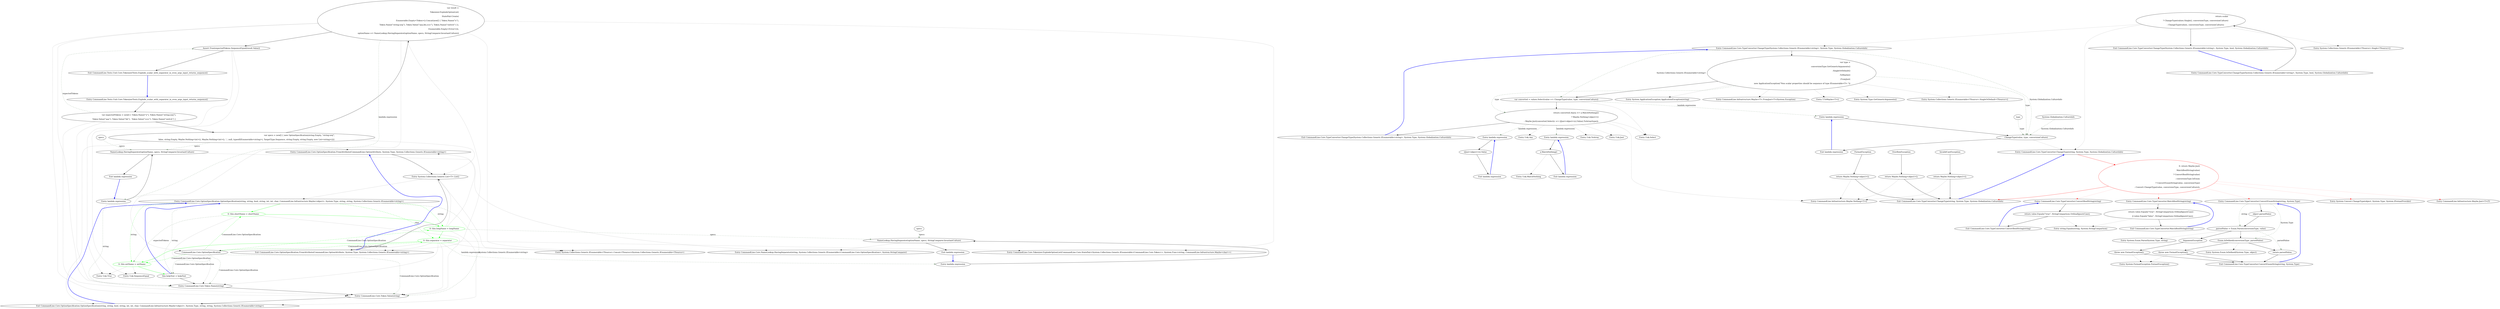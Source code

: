 digraph  {
m0_9 [cluster="CommandLine.Core.OptionSpecification.FromAttribute(CommandLine.OptionAttribute, System.Type, System.Collections.Generic.IEnumerable<string>)", file="UnParserExtensions.cs", label="Entry CommandLine.Core.OptionSpecification.FromAttribute(CommandLine.OptionAttribute, System.Type, System.Collections.Generic.IEnumerable<string>)", span="29-29"];
m0_11 [cluster="CommandLine.Core.OptionSpecification.FromAttribute(CommandLine.OptionAttribute, System.Type, System.Collections.Generic.IEnumerable<string>)", file="UnParserExtensions.cs", label="Exit CommandLine.Core.OptionSpecification.FromAttribute(CommandLine.OptionAttribute, System.Type, System.Collections.Generic.IEnumerable<string>)", span="29-29"];
m0_10 [cluster="System.Collections.Generic.List<T>.List()", file="UnParserExtensions.cs", label="Entry System.Collections.Generic.List<T>.List()", span="0-0"];
m0_13 [cluster="CommandLine.Core.StatePair.Create<T>(T, System.Collections.Generic.IEnumerable<CommandLine.Error>)", file="UnParserExtensions.cs", label="CommandLine.Core.OptionSpecification", span=""];
m0_21 [cluster="CommandLine.Tests.Unit.Core.TokenizerTests.Explode_scalar_with_separator_in_even_args_input_returns_sequence()", file="UnParserExtensions.cs", label="Entry CommandLine.Tests.Unit.Core.TokenizerTests.Explode_scalar_with_separator_in_even_args_input_returns_sequence()", span="38-38"];
m0_22 [cluster="CommandLine.Tests.Unit.Core.TokenizerTests.Explode_scalar_with_separator_in_even_args_input_returns_sequence()", file="UnParserExtensions.cs", label="var expectedTokens = new[] { Token.Name(''x''), Token.Name(''string-seq''),\r\n                Token.Value(''aaa''), Token.Value(''bb''),  Token.Value(''cccc''), Token.Name(''switch'') }", span="41-42"];
m0_23 [cluster="CommandLine.Tests.Unit.Core.TokenizerTests.Explode_scalar_with_separator_in_even_args_input_returns_sequence()", file="UnParserExtensions.cs", label="var specs = new[] { new OptionSpecification(string.Empty, ''string-seq'',\r\n                false, string.Empty, Maybe.Nothing<int>(), Maybe.Nothing<int>(), ',', null, typeof(IEnumerable<string>), TargetType.Sequence, string.Empty, string.Empty, new List<string>())}", span="43-44"];
m0_25 [cluster="CommandLine.Tests.Unit.Core.TokenizerTests.Explode_scalar_with_separator_in_even_args_input_returns_sequence()", file="UnParserExtensions.cs", label="Assert.True(expectedTokens.SequenceEqual(result.Value))", span="56-56"];
m0_24 [cluster="CommandLine.Tests.Unit.Core.TokenizerTests.Explode_scalar_with_separator_in_even_args_input_returns_sequence()", file="UnParserExtensions.cs", label="var result =\r\n                Tokenizer.ExplodeOptionList(\r\n                    StatePair.Create(\r\n                        Enumerable.Empty<Token>().Concat(new[] { Token.Name(''x''),\r\n                            Token.Name(''string-seq''), Token.Value(''aaa,bb,cccc''), Token.Name(''switch'') }),\r\n                        Enumerable.Empty<Error>()),\r\n                        optionName => NameLookup.HavingSeparator(optionName, specs, StringComparer.InvariantCulture))", span="47-53"];
m0_26 [cluster="CommandLine.Tests.Unit.Core.TokenizerTests.Explode_scalar_with_separator_in_even_args_input_returns_sequence()", file="UnParserExtensions.cs", label="Exit CommandLine.Tests.Unit.Core.TokenizerTests.Explode_scalar_with_separator_in_even_args_input_returns_sequence()", span="38-38"];
m0_8 [cluster="CommandLine.Core.OptionSpecification.OptionSpecification(string, string, bool, string, int, int, char, CommandLine.Infrastructure.Maybe<object>, System.Type, string, string, System.Collections.Generic.IEnumerable<string>)", file="UnParserExtensions.cs", label="Exit CommandLine.Core.OptionSpecification.OptionSpecification(string, string, bool, string, int, int, char, CommandLine.Infrastructure.Maybe<object>, System.Type, string, string, System.Collections.Generic.IEnumerable<string>)", span="17-17"];
m0_20 [cluster="CommandLine.Core.NameLookup.HavingSeparator(string, System.Collections.Generic.IEnumerable<CommandLine.Core.OptionSpecification>, System.StringComparer)", file="UnParserExtensions.cs", label="Entry CommandLine.Core.NameLookup.HavingSeparator(string, System.Collections.Generic.IEnumerable<CommandLine.Core.OptionSpecification>, System.StringComparer)", span="16-16"];
m0_16 [cluster="Unk.True", file="UnParserExtensions.cs", label="Entry Unk.True", span=""];
m0_0 [cluster="CommandLine.Core.OptionSpecification.OptionSpecification(string, string, bool, string, int, int, char, CommandLine.Infrastructure.Maybe<object>, System.Type, string, string, System.Collections.Generic.IEnumerable<string>)", file="UnParserExtensions.cs", label="Entry CommandLine.Core.OptionSpecification.OptionSpecification(string, string, bool, string, int, int, char, CommandLine.Infrastructure.Maybe<object>, System.Type, string, string, System.Collections.Generic.IEnumerable<string>)", span="17-17"];
m0_1 [cluster="CommandLine.Core.OptionSpecification.OptionSpecification(string, string, bool, string, int, int, char, CommandLine.Infrastructure.Maybe<object>, System.Type, string, string, System.Collections.Generic.IEnumerable<string>)", color=green, community=0, file="UnParserExtensions.cs", label="0: this.shortName = shortName", span="20-20"];
m0_2 [cluster="CommandLine.Core.OptionSpecification.OptionSpecification(string, string, bool, string, int, int, char, CommandLine.Infrastructure.Maybe<object>, System.Type, string, string, System.Collections.Generic.IEnumerable<string>)", color=green, community=0, file="UnParserExtensions.cs", label="0: this.longName = longName", span="21-21"];
m0_4 [cluster="CommandLine.Core.OptionSpecification.OptionSpecification(string, string, bool, string, int, int, char, CommandLine.Infrastructure.Maybe<object>, System.Type, string, string, System.Collections.Generic.IEnumerable<string>)", color=green, community=0, file="UnParserExtensions.cs", label="0: this.setName = setName", span="23-23"];
m0_3 [cluster="CommandLine.Core.OptionSpecification.OptionSpecification(string, string, bool, string, int, int, char, CommandLine.Infrastructure.Maybe<object>, System.Type, string, string, System.Collections.Generic.IEnumerable<string>)", color=green, community=0, file="UnParserExtensions.cs", label="0: this.separator = separator", span="22-22"];
m0_5 [cluster="CommandLine.Core.OptionSpecification.OptionSpecification(string, string, bool, string, int, int, char, CommandLine.Infrastructure.Maybe<object>, System.Type, string, string, System.Collections.Generic.IEnumerable<string>)", file="UnParserExtensions.cs", label="this.helpText = helpText", span="24-24"];
m0_12 [cluster="System.Collections.Generic.IEnumerable<TSource>.Concat<TSource>(System.Collections.Generic.IEnumerable<TSource>)", file="UnParserExtensions.cs", label="Entry System.Collections.Generic.IEnumerable<TSource>.Concat<TSource>(System.Collections.Generic.IEnumerable<TSource>)", span="0-0"];
m0_27 [cluster="lambda expression", file="UnParserExtensions.cs", label="Entry lambda expression", span="53-53"];
m0_18 [cluster="lambda expression", file="UnParserExtensions.cs", label="NameLookup.HavingSeparator(optionName, specs, StringComparer.InvariantCulture)", span="29-29"];
m0_17 [cluster="lambda expression", file="UnParserExtensions.cs", label="Entry lambda expression", span="29-29"];
m0_19 [cluster="lambda expression", file="UnParserExtensions.cs", label="Exit lambda expression", span="29-29"];
m0_28 [cluster="lambda expression", file="UnParserExtensions.cs", label="NameLookup.HavingSeparator(optionName, specs, StringComparer.InvariantCulture)", span="53-53"];
m0_29 [cluster="lambda expression", file="UnParserExtensions.cs", label="Exit lambda expression", span="53-53"];
m0_6 [cluster="CommandLine.Core.Token.Name(string)", file="UnParserExtensions.cs", label="Entry CommandLine.Core.Token.Name(string)", span="19-19"];
m0_7 [cluster="CommandLine.Core.Token.Value(string)", file="UnParserExtensions.cs", label="Entry CommandLine.Core.Token.Value(string)", span="24-24"];
m0_15 [cluster="Unk.SequenceEqual", file="UnParserExtensions.cs", label="Entry Unk.SequenceEqual", span=""];
m0_14 [cluster="CommandLine.Core.Tokenizer.ExplodeOptionList(CommandLine.Core.StatePair<System.Collections.Generic.IEnumerable<CommandLine.Core.Token>>, System.Func<string, CommandLine.Infrastructure.Maybe<char>>)", file="UnParserExtensions.cs", label="Entry CommandLine.Core.Tokenizer.ExplodeOptionList(CommandLine.Core.StatePair<System.Collections.Generic.IEnumerable<CommandLine.Core.Token>>, System.Func<string, CommandLine.Infrastructure.Maybe<char>>)", span="44-44"];
m0_30 [file="UnParserExtensions.cs", label=specs, span=""];
m0_31 [file="UnParserExtensions.cs", label=specs, span=""];
m1_5 [cluster="CommandLine.Core.TypeConverter.ChangeType(System.Collections.Generic.IEnumerable<string>, System.Type, System.Globalization.CultureInfo)", file="UnParserExtensionsTests.cs", label="Entry CommandLine.Core.TypeConverter.ChangeType(System.Collections.Generic.IEnumerable<string>, System.Type, System.Globalization.CultureInfo)", span="19-19"];
m1_6 [cluster="CommandLine.Core.TypeConverter.ChangeType(System.Collections.Generic.IEnumerable<string>, System.Type, System.Globalization.CultureInfo)", file="UnParserExtensionsTests.cs", label="var type =\r\n                conversionType.GetGenericArguments()\r\n                              .SingleOrDefault()\r\n                              .ToMaybe()\r\n                              .FromJust(\r\n                                  new ApplicationException(''Non scalar properties should be sequence of type IEnumerable<T>.''))", span="21-26"];
m1_7 [cluster="CommandLine.Core.TypeConverter.ChangeType(System.Collections.Generic.IEnumerable<string>, System.Type, System.Globalization.CultureInfo)", file="UnParserExtensionsTests.cs", label="var converted = values.Select(value => ChangeType(value, type, conversionCulture))", span="28-28"];
m1_8 [cluster="CommandLine.Core.TypeConverter.ChangeType(System.Collections.Generic.IEnumerable<string>, System.Type, System.Globalization.CultureInfo)", file="UnParserExtensionsTests.cs", label="return converted.Any(a => a.MatchNothing())\r\n                ? Maybe.Nothing<object>()\r\n                : Maybe.Just(converted.Select(c => ((Just<object>)c).Value).ToArray(type));", span="30-32"];
m1_9 [cluster="CommandLine.Core.TypeConverter.ChangeType(System.Collections.Generic.IEnumerable<string>, System.Type, System.Globalization.CultureInfo)", file="UnParserExtensionsTests.cs", label="Exit CommandLine.Core.TypeConverter.ChangeType(System.Collections.Generic.IEnumerable<string>, System.Type, System.Globalization.CultureInfo)", span="19-19"];
m1_19 [cluster="Unk.Just", file="UnParserExtensionsTests.cs", label="Entry Unk.Just", span=""];
m1_0 [cluster="CommandLine.Core.TypeConverter.ChangeType(System.Collections.Generic.IEnumerable<string>, System.Type, bool, System.Globalization.CultureInfo)", file="UnParserExtensionsTests.cs", label="Entry CommandLine.Core.TypeConverter.ChangeType(System.Collections.Generic.IEnumerable<string>, System.Type, bool, System.Globalization.CultureInfo)", span="12-12"];
m1_1 [cluster="CommandLine.Core.TypeConverter.ChangeType(System.Collections.Generic.IEnumerable<string>, System.Type, bool, System.Globalization.CultureInfo)", file="UnParserExtensionsTests.cs", label="return scalar\r\n                ? ChangeType(values.Single(), conversionType, conversionCulture)\r\n                : ChangeType(values, conversionType, conversionCulture);", span="14-16"];
m1_2 [cluster="CommandLine.Core.TypeConverter.ChangeType(System.Collections.Generic.IEnumerable<string>, System.Type, bool, System.Globalization.CultureInfo)", file="UnParserExtensionsTests.cs", label="Exit CommandLine.Core.TypeConverter.ChangeType(System.Collections.Generic.IEnumerable<string>, System.Type, bool, System.Globalization.CultureInfo)", span="12-12"];
m1_58 [cluster="System.Enum.IsDefined(System.Type, object)", file="UnParserExtensionsTests.cs", label="Entry System.Enum.IsDefined(System.Type, object)", span="0-0"];
m1_13 [cluster="System.ApplicationException.ApplicationException(string)", file="UnParserExtensionsTests.cs", label="Entry System.ApplicationException.ApplicationException(string)", span="0-0"];
m1_16 [cluster="Unk.Any", file="UnParserExtensionsTests.cs", label="Entry Unk.Any", span=""];
m1_14 [cluster="CommandLine.Infrastructure.Maybe<T>.FromJust<T>(System.Exception)", file="UnParserExtensionsTests.cs", label="Entry CommandLine.Infrastructure.Maybe<T>.FromJust<T>(System.Exception)", span="134-134"];
m1_56 [cluster="System.Enum.Parse(System.Type, string)", file="UnParserExtensionsTests.cs", label="Entry System.Enum.Parse(System.Type, string)", span="0-0"];
m1_39 [cluster="CommandLine.Core.TypeConverter.ConvertBoolString(string)", file="UnParserExtensionsTests.cs", label="Entry CommandLine.Core.TypeConverter.ConvertBoolString(string)", span="66-66"];
m1_46 [cluster="CommandLine.Core.TypeConverter.ConvertBoolString(string)", file="UnParserExtensionsTests.cs", label="return value.Equals(''true'', StringComparison.OrdinalIgnoreCase);", span="68-68"];
m1_47 [cluster="CommandLine.Core.TypeConverter.ConvertBoolString(string)", file="UnParserExtensionsTests.cs", label="Exit CommandLine.Core.TypeConverter.ConvertBoolString(string)", span="66-66"];
m1_40 [cluster="CommandLine.Core.TypeConverter.ConvertEnumString(string, System.Type)", file="UnParserExtensionsTests.cs", label="Entry CommandLine.Core.TypeConverter.ConvertEnumString(string, System.Type)", span="71-71"];
m1_48 [cluster="CommandLine.Core.TypeConverter.ConvertEnumString(string, System.Type)", file="UnParserExtensionsTests.cs", label="object parsedValue", span="73-73"];
m1_49 [cluster="CommandLine.Core.TypeConverter.ConvertEnumString(string, System.Type)", file="UnParserExtensionsTests.cs", label="parsedValue = Enum.Parse(conversionType, value)", span="76-76"];
m1_52 [cluster="CommandLine.Core.TypeConverter.ConvertEnumString(string, System.Type)", file="UnParserExtensionsTests.cs", label="Enum.IsDefined(conversionType, parsedValue)", span="82-82"];
m1_50 [cluster="CommandLine.Core.TypeConverter.ConvertEnumString(string, System.Type)", file="UnParserExtensionsTests.cs", label=ArgumentException, span="78-78"];
m1_53 [cluster="CommandLine.Core.TypeConverter.ConvertEnumString(string, System.Type)", file="UnParserExtensionsTests.cs", label="return parsedValue;", span="84-84"];
m1_51 [cluster="CommandLine.Core.TypeConverter.ConvertEnumString(string, System.Type)", file="UnParserExtensionsTests.cs", label="throw new FormatException();", span="80-80"];
m1_54 [cluster="CommandLine.Core.TypeConverter.ConvertEnumString(string, System.Type)", file="UnParserExtensionsTests.cs", label="throw new FormatException();", span="86-86"];
m1_55 [cluster="CommandLine.Core.TypeConverter.ConvertEnumString(string, System.Type)", file="UnParserExtensionsTests.cs", label="Exit CommandLine.Core.TypeConverter.ConvertEnumString(string, System.Type)", span="71-71"];
m1_12 [cluster="T.ToMaybe<T>()", file="UnParserExtensionsTests.cs", label="Entry T.ToMaybe<T>()", span="79-79"];
m1_27 [cluster="lambda expression", file="UnParserExtensionsTests.cs", label="Entry lambda expression", span="32-32"];
m1_21 [cluster="lambda expression", file="UnParserExtensionsTests.cs", label="ChangeType(value, type, conversionCulture)", span="28-28"];
m1_20 [cluster="lambda expression", file="UnParserExtensionsTests.cs", label="Entry lambda expression", span="28-28"];
m1_23 [cluster="lambda expression", file="UnParserExtensionsTests.cs", label="Entry lambda expression", span="30-30"];
m1_22 [cluster="lambda expression", file="UnParserExtensionsTests.cs", label="Exit lambda expression", span="28-28"];
m1_24 [cluster="lambda expression", file="UnParserExtensionsTests.cs", label="a.MatchNothing()", span="30-30"];
m1_25 [cluster="lambda expression", file="UnParserExtensionsTests.cs", label="Exit lambda expression", span="30-30"];
m1_28 [cluster="lambda expression", file="UnParserExtensionsTests.cs", label="((Just<object>)c).Value", span="32-32"];
m1_29 [cluster="lambda expression", file="UnParserExtensionsTests.cs", label="Exit lambda expression", span="32-32"];
m1_45 [cluster="string.Equals(string, System.StringComparison)", file="UnParserExtensionsTests.cs", label="Entry string.Equals(string, System.StringComparison)", span="0-0"];
m1_41 [cluster="System.Convert.ChangeType(object, System.Type, System.IFormatProvider)", file="UnParserExtensionsTests.cs", label="Entry System.Convert.ChangeType(object, System.Type, System.IFormatProvider)", span="0-0"];
m1_3 [cluster="System.Collections.Generic.IEnumerable<TSource>.Single<TSource>()", file="UnParserExtensionsTests.cs", label="Entry System.Collections.Generic.IEnumerable<TSource>.Single<TSource>()", span="0-0"];
m1_4 [cluster="CommandLine.Core.TypeConverter.ChangeType(string, System.Type, System.Globalization.CultureInfo)", file="UnParserExtensionsTests.cs", label="Entry CommandLine.Core.TypeConverter.ChangeType(string, System.Type, System.Globalization.CultureInfo)", span="35-35"];
m1_30 [cluster="CommandLine.Core.TypeConverter.ChangeType(string, System.Type, System.Globalization.CultureInfo)", color=red, community=0, file="UnParserExtensionsTests.cs", label="0: return Maybe.Just(\r\n                    MatchBoolString(value)\r\n                        ? ConvertBoolString(value)\r\n                        : conversionType.IsEnum\r\n                            ? ConvertEnumString(value, conversionType)\r\n                            : Convert.ChangeType(value, conversionType, conversionCulture));", span="39-44"];
m1_31 [cluster="CommandLine.Core.TypeConverter.ChangeType(string, System.Type, System.Globalization.CultureInfo)", file="UnParserExtensionsTests.cs", label=InvalidCastException, span="46-46"];
m1_32 [cluster="CommandLine.Core.TypeConverter.ChangeType(string, System.Type, System.Globalization.CultureInfo)", file="UnParserExtensionsTests.cs", label="return Maybe.Nothing<object>();", span="48-48"];
m1_33 [cluster="CommandLine.Core.TypeConverter.ChangeType(string, System.Type, System.Globalization.CultureInfo)", file="UnParserExtensionsTests.cs", label=FormatException, span="50-50"];
m1_34 [cluster="CommandLine.Core.TypeConverter.ChangeType(string, System.Type, System.Globalization.CultureInfo)", file="UnParserExtensionsTests.cs", label="return Maybe.Nothing<object>();", span="52-52"];
m1_35 [cluster="CommandLine.Core.TypeConverter.ChangeType(string, System.Type, System.Globalization.CultureInfo)", file="UnParserExtensionsTests.cs", label=OverflowException, span="54-54"];
m1_36 [cluster="CommandLine.Core.TypeConverter.ChangeType(string, System.Type, System.Globalization.CultureInfo)", file="UnParserExtensionsTests.cs", label="return Maybe.Nothing<object>();", span="56-56"];
m1_37 [cluster="CommandLine.Core.TypeConverter.ChangeType(string, System.Type, System.Globalization.CultureInfo)", file="UnParserExtensionsTests.cs", label="Exit CommandLine.Core.TypeConverter.ChangeType(string, System.Type, System.Globalization.CultureInfo)", span="35-35"];
m1_42 [cluster="CommandLine.Infrastructure.Maybe.Just<T>(T)", file="UnParserExtensionsTests.cs", label="Entry CommandLine.Infrastructure.Maybe.Just<T>(T)", span="68-68"];
m1_15 [cluster="Unk.Select", file="UnParserExtensionsTests.cs", label="Entry Unk.Select", span=""];
m1_10 [cluster="System.Type.GetGenericArguments()", file="UnParserExtensionsTests.cs", label="Entry System.Type.GetGenericArguments()", span="0-0"];
m1_17 [cluster="CommandLine.Infrastructure.Maybe.Nothing<T>()", file="UnParserExtensionsTests.cs", label="Entry CommandLine.Infrastructure.Maybe.Nothing<T>()", span="63-63"];
m1_26 [cluster="Unk.MatchNothing", file="UnParserExtensionsTests.cs", label="Entry Unk.MatchNothing", span=""];
m1_18 [cluster="Unk.ToArray", file="UnParserExtensionsTests.cs", label="Entry Unk.ToArray", span=""];
m1_38 [cluster="CommandLine.Core.TypeConverter.MatchBoolString(string)", file="UnParserExtensionsTests.cs", label="Entry CommandLine.Core.TypeConverter.MatchBoolString(string)", span="60-60"];
m1_43 [cluster="CommandLine.Core.TypeConverter.MatchBoolString(string)", file="UnParserExtensionsTests.cs", label="return value.Equals(''true'', StringComparison.OrdinalIgnoreCase)\r\n                   || value.Equals(''false'', StringComparison.OrdinalIgnoreCase);", span="62-63"];
m1_44 [cluster="CommandLine.Core.TypeConverter.MatchBoolString(string)", file="UnParserExtensionsTests.cs", label="Exit CommandLine.Core.TypeConverter.MatchBoolString(string)", span="60-60"];
m1_57 [cluster="System.FormatException.FormatException()", file="UnParserExtensionsTests.cs", label="Entry System.FormatException.FormatException()", span="0-0"];
m1_11 [cluster="System.Collections.Generic.IEnumerable<TSource>.SingleOrDefault<TSource>()", file="UnParserExtensionsTests.cs", label="Entry System.Collections.Generic.IEnumerable<TSource>.SingleOrDefault<TSource>()", span="0-0"];
m1_59 [file="UnParserExtensionsTests.cs", label="System.Globalization.CultureInfo", span=""];
m1_60 [file="UnParserExtensionsTests.cs", label=type, span=""];
m0_9 -> m0_10  [key=0, style=solid];
m0_11 -> m0_9  [color=blue, key=0, style=bold];
m0_10 -> m0_0  [key=2, style=dotted];
m0_10 -> m0_11  [key=0, style=solid];
m0_10 -> m0_12  [key=2, style=dotted];
m0_13 -> m0_1  [color=green, key=1, label="CommandLine.Core.OptionSpecification", style=dashed];
m0_13 -> m0_2  [color=green, key=1, label="CommandLine.Core.OptionSpecification", style=dashed];
m0_13 -> m0_3  [color=green, key=1, label="CommandLine.Core.OptionSpecification", style=dashed];
m0_13 -> m0_4  [color=green, key=1, label="CommandLine.Core.OptionSpecification", style=dashed];
m0_13 -> m0_5  [color=darkseagreen4, key=1, label="CommandLine.Core.OptionSpecification", style=dashed];
m0_13 -> m0_6  [color=darkseagreen4, key=1, label="CommandLine.Core.OptionSpecification", style=dashed];
m0_13 -> m0_7  [color=darkseagreen4, key=1, label="CommandLine.Core.OptionSpecification", style=dashed];
m0_21 -> m0_22  [key=0, style=solid];
m0_22 -> m0_23  [key=0, style=solid];
m0_22 -> m0_6  [key=2, style=dotted];
m0_22 -> m0_7  [key=2, style=dotted];
m0_22 -> m0_25  [color=darkseagreen4, key=1, label=expectedTokens, style=dashed];
m0_23 -> m0_24  [key=0, style=solid];
m0_23 -> m0_8  [key=2, style=dotted];
m0_23 -> m0_9  [key=2, style=dotted];
m0_23 -> m0_10  [key=2, style=dotted];
m0_23 -> m0_28  [color=darkseagreen4, key=1, label=specs, style=dashed];
m0_25 -> m0_26  [key=0, style=solid];
m0_25 -> m0_15  [key=2, style=dotted];
m0_25 -> m0_16  [key=2, style=dotted];
m0_24 -> m0_25  [key=0, style=solid];
m0_24 -> m0_11  [key=2, style=dotted];
m0_24 -> m0_6  [key=2, style=dotted];
m0_24 -> m0_7  [key=2, style=dotted];
m0_24 -> m0_12  [key=2, style=dotted];
m0_24 -> m0_13  [key=2, style=dotted];
m0_24 -> m0_14  [key=2, style=dotted];
m0_24 -> m0_27  [color=darkseagreen4, key=1, label="lambda expression", style=dashed];
m0_26 -> m0_21  [color=blue, key=0, style=bold];
m0_8 -> m0_0  [color=blue, key=0, style=bold];
m0_0 -> m0_1  [color=green, key=0, style=solid];
m0_0 -> m0_2  [color=green, key=1, label=string, style=dashed];
m0_0 -> m0_3  [color=green, key=1, label=char, style=dashed];
m0_0 -> m0_4  [color=green, key=1, label=string, style=dashed];
m0_0 -> m0_5  [color=darkseagreen4, key=1, label=string, style=dashed];
m0_0 -> m0_6  [color=darkseagreen4, key=1, label=string, style=dashed];
m0_0 -> m0_7  [color=darkseagreen4, key=1, label="System.Collections.Generic.IEnumerable<string>", style=dashed];
m0_1 -> m0_2  [color=green, key=0, style=solid];
m0_1 -> m0_6  [key=2, style=dotted];
m0_1 -> m0_7  [key=2, style=dotted];
m0_1 -> m0_4  [color=darkseagreen4, key=1, label=expectedTokens, style=dashed];
m0_2 -> m0_3  [color=green, key=0, style=solid];
m0_2 -> m0_8  [key=2, style=dotted];
m0_2 -> m0_9  [key=2, style=dotted];
m0_2 -> m0_10  [key=2, style=dotted];
m0_2 -> m0_18  [color=darkseagreen4, key=1, label=specs, style=dashed];
m0_4 -> m0_5  [color=green, key=0, style=solid];
m0_4 -> m0_15  [key=2, style=dotted];
m0_4 -> m0_16  [key=2, style=dotted];
m0_3 -> m0_4  [color=green, key=0, style=solid];
m0_3 -> m0_11  [key=2, style=dotted];
m0_3 -> m0_6  [key=2, style=dotted];
m0_3 -> m0_7  [key=2, style=dotted];
m0_3 -> m0_12  [key=2, style=dotted];
m0_3 -> m0_13  [key=2, style=dotted];
m0_3 -> m0_14  [key=2, style=dotted];
m0_3 -> m0_17  [color=darkseagreen4, key=1, label="lambda expression", style=dashed];
m0_5 -> m0_0  [color=blue, key=0, style=bold];
m0_5 -> m0_6  [key=0, style=solid];
m0_27 -> m0_28  [key=0, style=solid];
m0_18 -> m0_19  [key=0, style=solid];
m0_18 -> m0_20  [key=2, style=dotted];
m0_17 -> m0_18  [key=0, style=solid];
m0_19 -> m0_17  [color=blue, key=0, style=bold];
m0_28 -> m0_29  [key=0, style=solid];
m0_28 -> m0_20  [key=2, style=dotted];
m0_29 -> m0_27  [color=blue, key=0, style=bold];
m0_6 -> m0_7  [key=0, style=solid];
m0_7 -> m0_8  [key=0, style=solid];
m0_30 -> m0_18  [color=darkseagreen4, key=1, label=specs, style=dashed];
m0_31 -> m0_28  [color=darkseagreen4, key=1, label=specs, style=dashed];
m1_5 -> m1_6  [key=0, style=solid];
m1_5 -> m1_7  [color=darkseagreen4, key=1, label="System.Collections.Generic.IEnumerable<string>", style=dashed];
m1_5 -> m1_21  [color=darkseagreen4, key=1, label="System.Globalization.CultureInfo", style=dashed];
m1_6 -> m1_7  [key=0, style=solid];
m1_6 -> m1_10  [key=2, style=dotted];
m1_6 -> m1_11  [key=2, style=dotted];
m1_6 -> m1_12  [key=2, style=dotted];
m1_6 -> m1_13  [key=2, style=dotted];
m1_6 -> m1_14  [key=2, style=dotted];
m1_6 -> m1_21  [color=darkseagreen4, key=1, label=type, style=dashed];
m1_6 -> m1_8  [color=darkseagreen4, key=1, label=type, style=dashed];
m1_7 -> m1_8  [key=0, style=solid];
m1_7 -> m1_15  [key=2, style=dotted];
m1_7 -> m1_20  [color=darkseagreen4, key=1, label="lambda expression", style=dashed];
m1_8 -> m1_9  [key=0, style=solid];
m1_8 -> m1_16  [key=2, style=dotted];
m1_8 -> m1_17  [key=2, style=dotted];
m1_8 -> m1_15  [key=2, style=dotted];
m1_8 -> m1_18  [key=2, style=dotted];
m1_8 -> m1_19  [key=2, style=dotted];
m1_8 -> m1_23  [color=darkseagreen4, key=1, label="lambda expression", style=dashed];
m1_8 -> m1_27  [color=darkseagreen4, key=1, label="lambda expression", style=dashed];
m1_9 -> m1_5  [color=blue, key=0, style=bold];
m1_0 -> m1_1  [key=0, style=solid];
m1_1 -> m1_2  [key=0, style=solid];
m1_1 -> m1_3  [key=2, style=dotted];
m1_1 -> m1_4  [key=2, style=dotted];
m1_1 -> m1_5  [key=2, style=dotted];
m1_2 -> m1_0  [color=blue, key=0, style=bold];
m1_39 -> m1_46  [key=0, style=solid];
m1_46 -> m1_47  [key=0, style=solid];
m1_46 -> m1_45  [key=2, style=dotted];
m1_47 -> m1_39  [color=blue, key=0, style=bold];
m1_40 -> m1_48  [key=0, style=solid];
m1_40 -> m1_49  [color=darkseagreen4, key=1, label=string, style=dashed];
m1_40 -> m1_52  [color=darkseagreen4, key=1, label="System.Type", style=dashed];
m1_48 -> m1_49  [key=0, style=solid];
m1_49 -> m1_50  [key=0, style=solid];
m1_49 -> m1_52  [key=0, style=solid];
m1_49 -> m1_56  [key=2, style=dotted];
m1_49 -> m1_53  [color=darkseagreen4, key=1, label=parsedValue, style=dashed];
m1_52 -> m1_53  [key=0, style=solid];
m1_52 -> m1_54  [key=0, style=solid];
m1_52 -> m1_58  [key=2, style=dotted];
m1_50 -> m1_51  [key=0, style=solid];
m1_53 -> m1_55  [key=0, style=solid];
m1_51 -> m1_55  [key=0, style=solid];
m1_51 -> m1_57  [key=2, style=dotted];
m1_54 -> m1_55  [key=0, style=solid];
m1_54 -> m1_57  [key=2, style=dotted];
m1_55 -> m1_40  [color=blue, key=0, style=bold];
m1_27 -> m1_28  [key=0, style=solid];
m1_21 -> m1_22  [key=0, style=solid];
m1_21 -> m1_4  [key=2, style=dotted];
m1_20 -> m1_21  [key=0, style=solid];
m1_23 -> m1_24  [key=0, style=solid];
m1_22 -> m1_20  [color=blue, key=0, style=bold];
m1_24 -> m1_25  [key=0, style=solid];
m1_24 -> m1_26  [key=2, style=dotted];
m1_25 -> m1_23  [color=blue, key=0, style=bold];
m1_28 -> m1_29  [key=0, style=solid];
m1_29 -> m1_27  [color=blue, key=0, style=bold];
m1_4 -> m1_30  [color=red, key=0, style=solid];
m1_30 -> m1_37  [color=red, key=0, style=solid];
m1_30 -> m1_38  [color=red, key=2, style=dotted];
m1_30 -> m1_39  [color=red, key=2, style=dotted];
m1_30 -> m1_40  [color=red, key=2, style=dotted];
m1_30 -> m1_41  [color=red, key=2, style=dotted];
m1_30 -> m1_42  [color=red, key=2, style=dotted];
m1_31 -> m1_32  [key=0, style=solid];
m1_32 -> m1_37  [key=0, style=solid];
m1_32 -> m1_17  [key=2, style=dotted];
m1_33 -> m1_34  [key=0, style=solid];
m1_34 -> m1_37  [key=0, style=solid];
m1_34 -> m1_17  [key=2, style=dotted];
m1_35 -> m1_36  [key=0, style=solid];
m1_36 -> m1_37  [key=0, style=solid];
m1_36 -> m1_17  [key=2, style=dotted];
m1_37 -> m1_4  [color=blue, key=0, style=bold];
m1_38 -> m1_43  [key=0, style=solid];
m1_43 -> m1_44  [key=0, style=solid];
m1_43 -> m1_45  [key=2, style=dotted];
m1_44 -> m1_38  [color=blue, key=0, style=bold];
m1_59 -> m1_21  [color=darkseagreen4, key=1, label="System.Globalization.CultureInfo", style=dashed];
m1_60 -> m1_21  [color=darkseagreen4, key=1, label=type, style=dashed];
}
